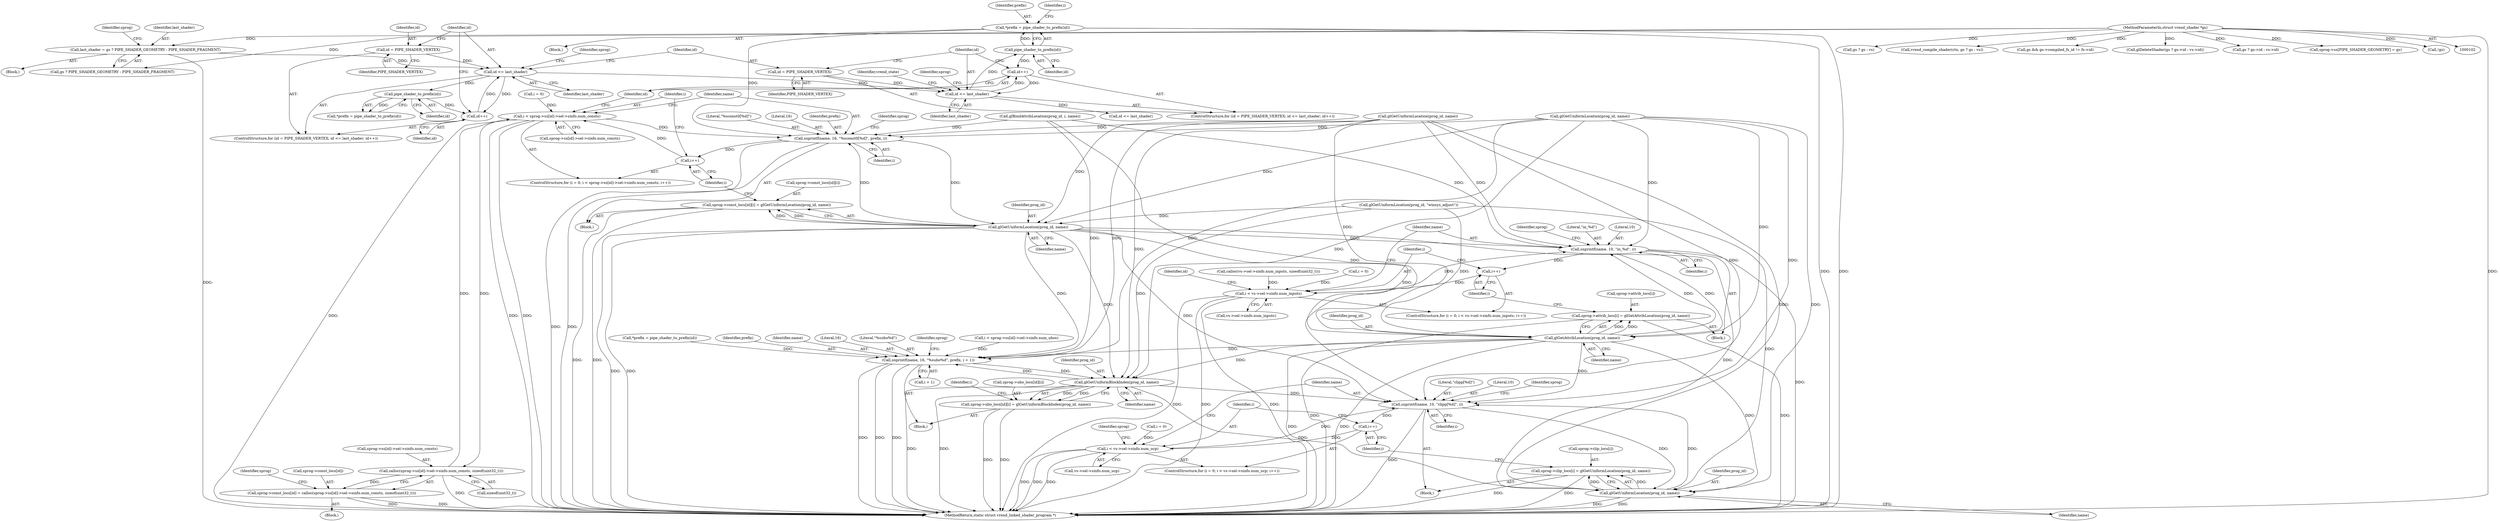 digraph "0_virglrenderer_a2f12a1b0f95b13b6f8dc3d05d7b74b4386394e4@pointer" {
"1000852" [label="(Call,*prefix = pipe_shader_to_prefix(id))"];
"1000854" [label="(Call,pipe_shader_to_prefix(id))"];
"1000805" [label="(Call,id <= last_shader)"];
"1000802" [label="(Call,id = PIPE_SHADER_VERTEX)"];
"1000808" [label="(Call,id++)"];
"1000537" [label="(Call,id <= last_shader)"];
"1000534" [label="(Call,id = PIPE_SHADER_VERTEX)"];
"1000540" [label="(Call,id++)"];
"1000671" [label="(Call,pipe_shader_to_prefix(id))"];
"1000484" [label="(Call,last_shader = gs ? PIPE_SHADER_GEOMETRY : PIPE_SHADER_FRAGMENT)"];
"1000106" [label="(MethodParameterIn,struct vrend_shader *gs)"];
"1000876" [label="(Call,snprintf(name, 16, \"%sconst0[%d]\", prefix, i))"];
"1000873" [label="(Call,i++)"];
"1000860" [label="(Call,i < sprog->ss[id]->sel->sinfo.num_consts)"];
"1000830" [label="(Call,calloc(sprog->ss[id]->sel->sinfo.num_consts, sizeof(uint32_t)))"];
"1000824" [label="(Call,sprog->const_locs[id] = calloc(sprog->ss[id]->sel->sinfo.num_consts, sizeof(uint32_t)))"];
"1000890" [label="(Call,glGetUniformLocation(prog_id, name))"];
"1000882" [label="(Call,sprog->const_locs[id][i] = glGetUniformLocation(prog_id, name))"];
"1000951" [label="(Call,snprintf(name, 10, \"in_%d\", i))"];
"1000948" [label="(Call,i++)"];
"1000939" [label="(Call,i < vs->sel->sinfo.num_inputs)"];
"1000962" [label="(Call,glGetAttribLocation(prog_id, name))"];
"1000956" [label="(Call,sprog->attrib_locs[i] = glGetAttribLocation(prog_id, name))"];
"1001039" [label="(Call,snprintf(name, 16, \"%subo%d\", prefix, i + 1))"];
"1001055" [label="(Call,glGetUniformBlockIndex(prog_id, name))"];
"1001047" [label="(Call,sprog->ubo_locs[id][i] = glGetUniformBlockIndex(prog_id, name))"];
"1001091" [label="(Call,snprintf(name, 10, \"clipp[%d]\", i))"];
"1001088" [label="(Call,i++)"];
"1001079" [label="(Call,i < vs->sel->sinfo.num_ucp)"];
"1001102" [label="(Call,glGetUniformLocation(prog_id, name))"];
"1001096" [label="(Call,sprog->clip_locs[i] = glGetUniformLocation(prog_id, name))"];
"1001041" [label="(Literal,16)"];
"1000823" [label="(Block,)"];
"1001076" [label="(Call,i = 0)"];
"1000855" [label="(Identifier,id)"];
"1000672" [label="(Identifier,id)"];
"1001094" [label="(Literal,\"clipp[%d]\")"];
"1001089" [label="(Identifier,i)"];
"1000825" [label="(Call,sprog->const_locs[id])"];
"1001081" [label="(Call,vs->sel->sinfo.num_ucp)"];
"1001057" [label="(Identifier,name)"];
"1000876" [label="(Call,snprintf(name, 16, \"%sconst0[%d]\", prefix, i))"];
"1000537" [label="(Call,id <= last_shader)"];
"1000541" [label="(Identifier,id)"];
"1001107" [label="(MethodReturn,static struct vrend_linked_shader_program *)"];
"1000963" [label="(Identifier,prog_id)"];
"1000847" [label="(Identifier,sprog)"];
"1000904" [label="(Identifier,vrend_state)"];
"1000950" [label="(Block,)"];
"1000862" [label="(Call,sprog->ss[id]->sel->sinfo.num_consts)"];
"1000106" [label="(MethodParameterIn,struct vrend_shader *gs)"];
"1000949" [label="(Identifier,i)"];
"1001093" [label="(Literal,10)"];
"1000807" [label="(Identifier,last_shader)"];
"1000486" [label="(Call,gs ? PIPE_SHADER_GEOMETRY : PIPE_SHADER_FRAGMENT)"];
"1000538" [label="(Identifier,id)"];
"1000890" [label="(Call,glGetUniformLocation(prog_id, name))"];
"1001023" [label="(Call,i < sprog->ss[id]->sel->sinfo.num_ubos)"];
"1000852" [label="(Call,*prefix = pipe_shader_to_prefix(id))"];
"1000886" [label="(Identifier,sprog)"];
"1001106" [label="(Identifier,sprog)"];
"1001037" [label="(Identifier,i)"];
"1000809" [label="(Identifier,id)"];
"1001088" [label="(Call,i++)"];
"1000817" [label="(Identifier,sprog)"];
"1000955" [label="(Identifier,i)"];
"1000536" [label="(Identifier,PIPE_SHADER_VERTEX)"];
"1000831" [label="(Call,sprog->ss[id]->sel->sinfo.num_consts)"];
"1000198" [label="(Call,gs ? gs : vs)"];
"1000877" [label="(Identifier,name)"];
"1001096" [label="(Call,sprog->clip_locs[i] = glGetUniformLocation(prog_id, name))"];
"1000854" [label="(Call,pipe_shader_to_prefix(id))"];
"1001080" [label="(Identifier,i)"];
"1001090" [label="(Block,)"];
"1000883" [label="(Call,sprog->const_locs[id][i])"];
"1000891" [label="(Identifier,prog_id)"];
"1000535" [label="(Identifier,id)"];
"1000485" [label="(Identifier,last_shader)"];
"1001097" [label="(Call,sprog->clip_locs[i])"];
"1000861" [label="(Identifier,i)"];
"1000975" [label="(Call,id <= last_shader)"];
"1000995" [label="(Call,*prefix = pipe_shader_to_prefix(id))"];
"1001043" [label="(Identifier,prefix)"];
"1000875" [label="(Block,)"];
"1001103" [label="(Identifier,prog_id)"];
"1000196" [label="(Call,vrend_compile_shader(ctx, gs ? gs : vs))"];
"1001039" [label="(Call,snprintf(name, 16, \"%subo%d\", prefix, i + 1))"];
"1001099" [label="(Identifier,sprog)"];
"1001091" [label="(Call,snprintf(name, 10, \"clipp[%d]\", i))"];
"1000940" [label="(Identifier,i)"];
"1000801" [label="(ControlStructure,for (id = PIPE_SHADER_VERTEX; id <= last_shader; id++))"];
"1001102" [label="(Call,glGetUniformLocation(prog_id, name))"];
"1001104" [label="(Identifier,name)"];
"1000126" [label="(Call,gs && gs->compiled_fs_id != fs->id)"];
"1001044" [label="(Call,i + 1)"];
"1001040" [label="(Identifier,name)"];
"1000892" [label="(Identifier,name)"];
"1000850" [label="(Block,)"];
"1000804" [label="(Identifier,PIPE_SHADER_VERTEX)"];
"1000952" [label="(Identifier,name)"];
"1001048" [label="(Call,sprog->ubo_locs[id][i])"];
"1001038" [label="(Block,)"];
"1000920" [label="(Call,calloc(vs->sel->sinfo.num_inputs, sizeof(uint32_t)))"];
"1000698" [label="(Call,glGetUniformLocation(prog_id, name))"];
"1000669" [label="(Call,*prefix = pipe_shader_to_prefix(id))"];
"1000808" [label="(Call,id++)"];
"1000492" [label="(Identifier,sprog)"];
"1001056" [label="(Identifier,prog_id)"];
"1000941" [label="(Call,vs->sel->sinfo.num_inputs)"];
"1000948" [label="(Call,i++)"];
"1000879" [label="(Literal,\"%sconst0[%d]\")"];
"1000533" [label="(ControlStructure,for (id = PIPE_SHADER_VERTEX; id <= last_shader; id++))"];
"1000953" [label="(Literal,10)"];
"1000951" [label="(Call,snprintf(name, 10, \"in_%d\", i))"];
"1000878" [label="(Literal,16)"];
"1000939" [label="(Call,i < vs->sel->sinfo.num_inputs)"];
"1000856" [label="(ControlStructure,for (i = 0; i < sprog->ss[id]->sel->sinfo.num_consts; i++))"];
"1000549" [label="(Identifier,sprog)"];
"1000540" [label="(Call,id++)"];
"1000368" [label="(Call,glBindAttribLocation(prog_id, i, name))"];
"1000882" [label="(Call,sprog->const_locs[id][i] = glGetUniformLocation(prog_id, name))"];
"1000530" [label="(Call,glGetUniformLocation(prog_id, \"winsys_adjust\"))"];
"1000881" [label="(Identifier,i)"];
"1000853" [label="(Identifier,prefix)"];
"1000207" [label="(Call,glDeleteShader(gs ? gs->id : vs->id))"];
"1000539" [label="(Identifier,last_shader)"];
"1000858" [label="(Identifier,i)"];
"1000805" [label="(Call,id <= last_shader)"];
"1001047" [label="(Call,sprog->ubo_locs[id][i] = glGetUniformBlockIndex(prog_id, name))"];
"1000208" [label="(Call,gs ? gs->id : vs->id)"];
"1000806" [label="(Identifier,id)"];
"1000803" [label="(Identifier,id)"];
"1000442" [label="(Call,sprog->ss[PIPE_SHADER_GEOMETRY] = gs)"];
"1000959" [label="(Identifier,sprog)"];
"1001055" [label="(Call,glGetUniformBlockIndex(prog_id, name))"];
"1000873" [label="(Call,i++)"];
"1000964" [label="(Identifier,name)"];
"1000936" [label="(Call,i = 0)"];
"1000973" [label="(Identifier,id)"];
"1000962" [label="(Call,glGetAttribLocation(prog_id, name))"];
"1000107" [label="(Block,)"];
"1001042" [label="(Literal,\"%subo%d\")"];
"1000671" [label="(Call,pipe_shader_to_prefix(id))"];
"1001079" [label="(Call,i < vs->sel->sinfo.num_ucp)"];
"1000136" [label="(Call,!gs)"];
"1001092" [label="(Identifier,name)"];
"1000880" [label="(Identifier,prefix)"];
"1000957" [label="(Call,sprog->attrib_locs[i])"];
"1000534" [label="(Call,id = PIPE_SHADER_VERTEX)"];
"1000935" [label="(ControlStructure,for (i = 0; i < vs->sel->sinfo.num_inputs; i++))"];
"1000874" [label="(Identifier,i)"];
"1000484" [label="(Call,last_shader = gs ? PIPE_SHADER_GEOMETRY : PIPE_SHADER_FRAGMENT)"];
"1001075" [label="(ControlStructure,for (i = 0; i < vs->sel->sinfo.num_ucp; i++))"];
"1000830" [label="(Call,calloc(sprog->ss[id]->sel->sinfo.num_consts, sizeof(uint32_t)))"];
"1000857" [label="(Call,i = 0)"];
"1000749" [label="(Call,glGetUniformLocation(prog_id, name))"];
"1000824" [label="(Call,sprog->const_locs[id] = calloc(sprog->ss[id]->sel->sinfo.num_consts, sizeof(uint32_t)))"];
"1001095" [label="(Identifier,i)"];
"1000842" [label="(Call,sizeof(uint32_t))"];
"1000860" [label="(Call,i < sprog->ss[id]->sel->sinfo.num_consts)"];
"1000802" [label="(Call,id = PIPE_SHADER_VERTEX)"];
"1000954" [label="(Literal,\"in_%d\")"];
"1000956" [label="(Call,sprog->attrib_locs[i] = glGetAttribLocation(prog_id, name))"];
"1001051" [label="(Identifier,sprog)"];
"1000852" -> "1000850"  [label="AST: "];
"1000852" -> "1000854"  [label="CFG: "];
"1000853" -> "1000852"  [label="AST: "];
"1000854" -> "1000852"  [label="AST: "];
"1000858" -> "1000852"  [label="CFG: "];
"1000852" -> "1001107"  [label="DDG: "];
"1000852" -> "1001107"  [label="DDG: "];
"1000854" -> "1000852"  [label="DDG: "];
"1000852" -> "1000876"  [label="DDG: "];
"1000854" -> "1000855"  [label="CFG: "];
"1000855" -> "1000854"  [label="AST: "];
"1000854" -> "1000808"  [label="DDG: "];
"1000805" -> "1000854"  [label="DDG: "];
"1000805" -> "1000801"  [label="AST: "];
"1000805" -> "1000807"  [label="CFG: "];
"1000806" -> "1000805"  [label="AST: "];
"1000807" -> "1000805"  [label="AST: "];
"1000817" -> "1000805"  [label="CFG: "];
"1000904" -> "1000805"  [label="CFG: "];
"1000802" -> "1000805"  [label="DDG: "];
"1000808" -> "1000805"  [label="DDG: "];
"1000537" -> "1000805"  [label="DDG: "];
"1000805" -> "1000808"  [label="DDG: "];
"1000805" -> "1000975"  [label="DDG: "];
"1000802" -> "1000801"  [label="AST: "];
"1000802" -> "1000804"  [label="CFG: "];
"1000803" -> "1000802"  [label="AST: "];
"1000804" -> "1000802"  [label="AST: "];
"1000806" -> "1000802"  [label="CFG: "];
"1000808" -> "1000801"  [label="AST: "];
"1000808" -> "1000809"  [label="CFG: "];
"1000809" -> "1000808"  [label="AST: "];
"1000806" -> "1000808"  [label="CFG: "];
"1000537" -> "1000533"  [label="AST: "];
"1000537" -> "1000539"  [label="CFG: "];
"1000538" -> "1000537"  [label="AST: "];
"1000539" -> "1000537"  [label="AST: "];
"1000549" -> "1000537"  [label="CFG: "];
"1000803" -> "1000537"  [label="CFG: "];
"1000534" -> "1000537"  [label="DDG: "];
"1000540" -> "1000537"  [label="DDG: "];
"1000484" -> "1000537"  [label="DDG: "];
"1000537" -> "1000540"  [label="DDG: "];
"1000537" -> "1000671"  [label="DDG: "];
"1000534" -> "1000533"  [label="AST: "];
"1000534" -> "1000536"  [label="CFG: "];
"1000535" -> "1000534"  [label="AST: "];
"1000536" -> "1000534"  [label="AST: "];
"1000538" -> "1000534"  [label="CFG: "];
"1000540" -> "1000533"  [label="AST: "];
"1000540" -> "1000541"  [label="CFG: "];
"1000541" -> "1000540"  [label="AST: "];
"1000538" -> "1000540"  [label="CFG: "];
"1000671" -> "1000540"  [label="DDG: "];
"1000671" -> "1000669"  [label="AST: "];
"1000671" -> "1000672"  [label="CFG: "];
"1000672" -> "1000671"  [label="AST: "];
"1000669" -> "1000671"  [label="CFG: "];
"1000671" -> "1000669"  [label="DDG: "];
"1000484" -> "1000107"  [label="AST: "];
"1000484" -> "1000486"  [label="CFG: "];
"1000485" -> "1000484"  [label="AST: "];
"1000486" -> "1000484"  [label="AST: "];
"1000492" -> "1000484"  [label="CFG: "];
"1000484" -> "1001107"  [label="DDG: "];
"1000106" -> "1000484"  [label="DDG: "];
"1000106" -> "1000102"  [label="AST: "];
"1000106" -> "1001107"  [label="DDG: "];
"1000106" -> "1000126"  [label="DDG: "];
"1000106" -> "1000136"  [label="DDG: "];
"1000106" -> "1000196"  [label="DDG: "];
"1000106" -> "1000198"  [label="DDG: "];
"1000106" -> "1000207"  [label="DDG: "];
"1000106" -> "1000208"  [label="DDG: "];
"1000106" -> "1000442"  [label="DDG: "];
"1000106" -> "1000486"  [label="DDG: "];
"1000876" -> "1000875"  [label="AST: "];
"1000876" -> "1000881"  [label="CFG: "];
"1000877" -> "1000876"  [label="AST: "];
"1000878" -> "1000876"  [label="AST: "];
"1000879" -> "1000876"  [label="AST: "];
"1000880" -> "1000876"  [label="AST: "];
"1000881" -> "1000876"  [label="AST: "];
"1000886" -> "1000876"  [label="CFG: "];
"1000876" -> "1001107"  [label="DDG: "];
"1000876" -> "1001107"  [label="DDG: "];
"1000876" -> "1000873"  [label="DDG: "];
"1000698" -> "1000876"  [label="DDG: "];
"1000749" -> "1000876"  [label="DDG: "];
"1000890" -> "1000876"  [label="DDG: "];
"1000368" -> "1000876"  [label="DDG: "];
"1000860" -> "1000876"  [label="DDG: "];
"1000876" -> "1000890"  [label="DDG: "];
"1000873" -> "1000856"  [label="AST: "];
"1000873" -> "1000874"  [label="CFG: "];
"1000874" -> "1000873"  [label="AST: "];
"1000861" -> "1000873"  [label="CFG: "];
"1000873" -> "1000860"  [label="DDG: "];
"1000860" -> "1000856"  [label="AST: "];
"1000860" -> "1000862"  [label="CFG: "];
"1000861" -> "1000860"  [label="AST: "];
"1000862" -> "1000860"  [label="AST: "];
"1000877" -> "1000860"  [label="CFG: "];
"1000809" -> "1000860"  [label="CFG: "];
"1000860" -> "1001107"  [label="DDG: "];
"1000860" -> "1001107"  [label="DDG: "];
"1000860" -> "1001107"  [label="DDG: "];
"1000860" -> "1000830"  [label="DDG: "];
"1000857" -> "1000860"  [label="DDG: "];
"1000830" -> "1000860"  [label="DDG: "];
"1000830" -> "1000824"  [label="AST: "];
"1000830" -> "1000842"  [label="CFG: "];
"1000831" -> "1000830"  [label="AST: "];
"1000842" -> "1000830"  [label="AST: "];
"1000824" -> "1000830"  [label="CFG: "];
"1000830" -> "1001107"  [label="DDG: "];
"1000830" -> "1000824"  [label="DDG: "];
"1000824" -> "1000823"  [label="AST: "];
"1000825" -> "1000824"  [label="AST: "];
"1000847" -> "1000824"  [label="CFG: "];
"1000824" -> "1001107"  [label="DDG: "];
"1000824" -> "1001107"  [label="DDG: "];
"1000890" -> "1000882"  [label="AST: "];
"1000890" -> "1000892"  [label="CFG: "];
"1000891" -> "1000890"  [label="AST: "];
"1000892" -> "1000890"  [label="AST: "];
"1000882" -> "1000890"  [label="CFG: "];
"1000890" -> "1001107"  [label="DDG: "];
"1000890" -> "1001107"  [label="DDG: "];
"1000890" -> "1000882"  [label="DDG: "];
"1000890" -> "1000882"  [label="DDG: "];
"1000530" -> "1000890"  [label="DDG: "];
"1000749" -> "1000890"  [label="DDG: "];
"1000698" -> "1000890"  [label="DDG: "];
"1000890" -> "1000951"  [label="DDG: "];
"1000890" -> "1000962"  [label="DDG: "];
"1000890" -> "1001039"  [label="DDG: "];
"1000890" -> "1001055"  [label="DDG: "];
"1000890" -> "1001091"  [label="DDG: "];
"1000890" -> "1001102"  [label="DDG: "];
"1000882" -> "1000875"  [label="AST: "];
"1000883" -> "1000882"  [label="AST: "];
"1000874" -> "1000882"  [label="CFG: "];
"1000882" -> "1001107"  [label="DDG: "];
"1000882" -> "1001107"  [label="DDG: "];
"1000951" -> "1000950"  [label="AST: "];
"1000951" -> "1000955"  [label="CFG: "];
"1000952" -> "1000951"  [label="AST: "];
"1000953" -> "1000951"  [label="AST: "];
"1000954" -> "1000951"  [label="AST: "];
"1000955" -> "1000951"  [label="AST: "];
"1000959" -> "1000951"  [label="CFG: "];
"1000951" -> "1001107"  [label="DDG: "];
"1000951" -> "1000948"  [label="DDG: "];
"1000698" -> "1000951"  [label="DDG: "];
"1000749" -> "1000951"  [label="DDG: "];
"1000962" -> "1000951"  [label="DDG: "];
"1000368" -> "1000951"  [label="DDG: "];
"1000939" -> "1000951"  [label="DDG: "];
"1000951" -> "1000962"  [label="DDG: "];
"1000948" -> "1000935"  [label="AST: "];
"1000948" -> "1000949"  [label="CFG: "];
"1000949" -> "1000948"  [label="AST: "];
"1000940" -> "1000948"  [label="CFG: "];
"1000948" -> "1000939"  [label="DDG: "];
"1000939" -> "1000935"  [label="AST: "];
"1000939" -> "1000941"  [label="CFG: "];
"1000940" -> "1000939"  [label="AST: "];
"1000941" -> "1000939"  [label="AST: "];
"1000952" -> "1000939"  [label="CFG: "];
"1000973" -> "1000939"  [label="CFG: "];
"1000939" -> "1001107"  [label="DDG: "];
"1000939" -> "1001107"  [label="DDG: "];
"1000939" -> "1001107"  [label="DDG: "];
"1000936" -> "1000939"  [label="DDG: "];
"1000920" -> "1000939"  [label="DDG: "];
"1000962" -> "1000956"  [label="AST: "];
"1000962" -> "1000964"  [label="CFG: "];
"1000963" -> "1000962"  [label="AST: "];
"1000964" -> "1000962"  [label="AST: "];
"1000956" -> "1000962"  [label="CFG: "];
"1000962" -> "1001107"  [label="DDG: "];
"1000962" -> "1001107"  [label="DDG: "];
"1000962" -> "1000956"  [label="DDG: "];
"1000962" -> "1000956"  [label="DDG: "];
"1000530" -> "1000962"  [label="DDG: "];
"1000749" -> "1000962"  [label="DDG: "];
"1000698" -> "1000962"  [label="DDG: "];
"1000962" -> "1001039"  [label="DDG: "];
"1000962" -> "1001055"  [label="DDG: "];
"1000962" -> "1001091"  [label="DDG: "];
"1000962" -> "1001102"  [label="DDG: "];
"1000956" -> "1000950"  [label="AST: "];
"1000957" -> "1000956"  [label="AST: "];
"1000949" -> "1000956"  [label="CFG: "];
"1000956" -> "1001107"  [label="DDG: "];
"1000956" -> "1001107"  [label="DDG: "];
"1001039" -> "1001038"  [label="AST: "];
"1001039" -> "1001044"  [label="CFG: "];
"1001040" -> "1001039"  [label="AST: "];
"1001041" -> "1001039"  [label="AST: "];
"1001042" -> "1001039"  [label="AST: "];
"1001043" -> "1001039"  [label="AST: "];
"1001044" -> "1001039"  [label="AST: "];
"1001051" -> "1001039"  [label="CFG: "];
"1001039" -> "1001107"  [label="DDG: "];
"1001039" -> "1001107"  [label="DDG: "];
"1001039" -> "1001107"  [label="DDG: "];
"1000698" -> "1001039"  [label="DDG: "];
"1000749" -> "1001039"  [label="DDG: "];
"1001055" -> "1001039"  [label="DDG: "];
"1000368" -> "1001039"  [label="DDG: "];
"1000995" -> "1001039"  [label="DDG: "];
"1001023" -> "1001039"  [label="DDG: "];
"1001039" -> "1001055"  [label="DDG: "];
"1001055" -> "1001047"  [label="AST: "];
"1001055" -> "1001057"  [label="CFG: "];
"1001056" -> "1001055"  [label="AST: "];
"1001057" -> "1001055"  [label="AST: "];
"1001047" -> "1001055"  [label="CFG: "];
"1001055" -> "1001107"  [label="DDG: "];
"1001055" -> "1001107"  [label="DDG: "];
"1001055" -> "1001047"  [label="DDG: "];
"1001055" -> "1001047"  [label="DDG: "];
"1000530" -> "1001055"  [label="DDG: "];
"1000749" -> "1001055"  [label="DDG: "];
"1000698" -> "1001055"  [label="DDG: "];
"1001055" -> "1001091"  [label="DDG: "];
"1001055" -> "1001102"  [label="DDG: "];
"1001047" -> "1001038"  [label="AST: "];
"1001048" -> "1001047"  [label="AST: "];
"1001037" -> "1001047"  [label="CFG: "];
"1001047" -> "1001107"  [label="DDG: "];
"1001047" -> "1001107"  [label="DDG: "];
"1001091" -> "1001090"  [label="AST: "];
"1001091" -> "1001095"  [label="CFG: "];
"1001092" -> "1001091"  [label="AST: "];
"1001093" -> "1001091"  [label="AST: "];
"1001094" -> "1001091"  [label="AST: "];
"1001095" -> "1001091"  [label="AST: "];
"1001099" -> "1001091"  [label="CFG: "];
"1001091" -> "1001107"  [label="DDG: "];
"1001091" -> "1001088"  [label="DDG: "];
"1000698" -> "1001091"  [label="DDG: "];
"1000749" -> "1001091"  [label="DDG: "];
"1000368" -> "1001091"  [label="DDG: "];
"1001102" -> "1001091"  [label="DDG: "];
"1001079" -> "1001091"  [label="DDG: "];
"1001091" -> "1001102"  [label="DDG: "];
"1001088" -> "1001075"  [label="AST: "];
"1001088" -> "1001089"  [label="CFG: "];
"1001089" -> "1001088"  [label="AST: "];
"1001080" -> "1001088"  [label="CFG: "];
"1001088" -> "1001079"  [label="DDG: "];
"1001079" -> "1001075"  [label="AST: "];
"1001079" -> "1001081"  [label="CFG: "];
"1001080" -> "1001079"  [label="AST: "];
"1001081" -> "1001079"  [label="AST: "];
"1001092" -> "1001079"  [label="CFG: "];
"1001106" -> "1001079"  [label="CFG: "];
"1001079" -> "1001107"  [label="DDG: "];
"1001079" -> "1001107"  [label="DDG: "];
"1001079" -> "1001107"  [label="DDG: "];
"1001076" -> "1001079"  [label="DDG: "];
"1001102" -> "1001096"  [label="AST: "];
"1001102" -> "1001104"  [label="CFG: "];
"1001103" -> "1001102"  [label="AST: "];
"1001104" -> "1001102"  [label="AST: "];
"1001096" -> "1001102"  [label="CFG: "];
"1001102" -> "1001107"  [label="DDG: "];
"1001102" -> "1001107"  [label="DDG: "];
"1001102" -> "1001096"  [label="DDG: "];
"1001102" -> "1001096"  [label="DDG: "];
"1000530" -> "1001102"  [label="DDG: "];
"1000749" -> "1001102"  [label="DDG: "];
"1000698" -> "1001102"  [label="DDG: "];
"1001096" -> "1001090"  [label="AST: "];
"1001097" -> "1001096"  [label="AST: "];
"1001089" -> "1001096"  [label="CFG: "];
"1001096" -> "1001107"  [label="DDG: "];
"1001096" -> "1001107"  [label="DDG: "];
}
